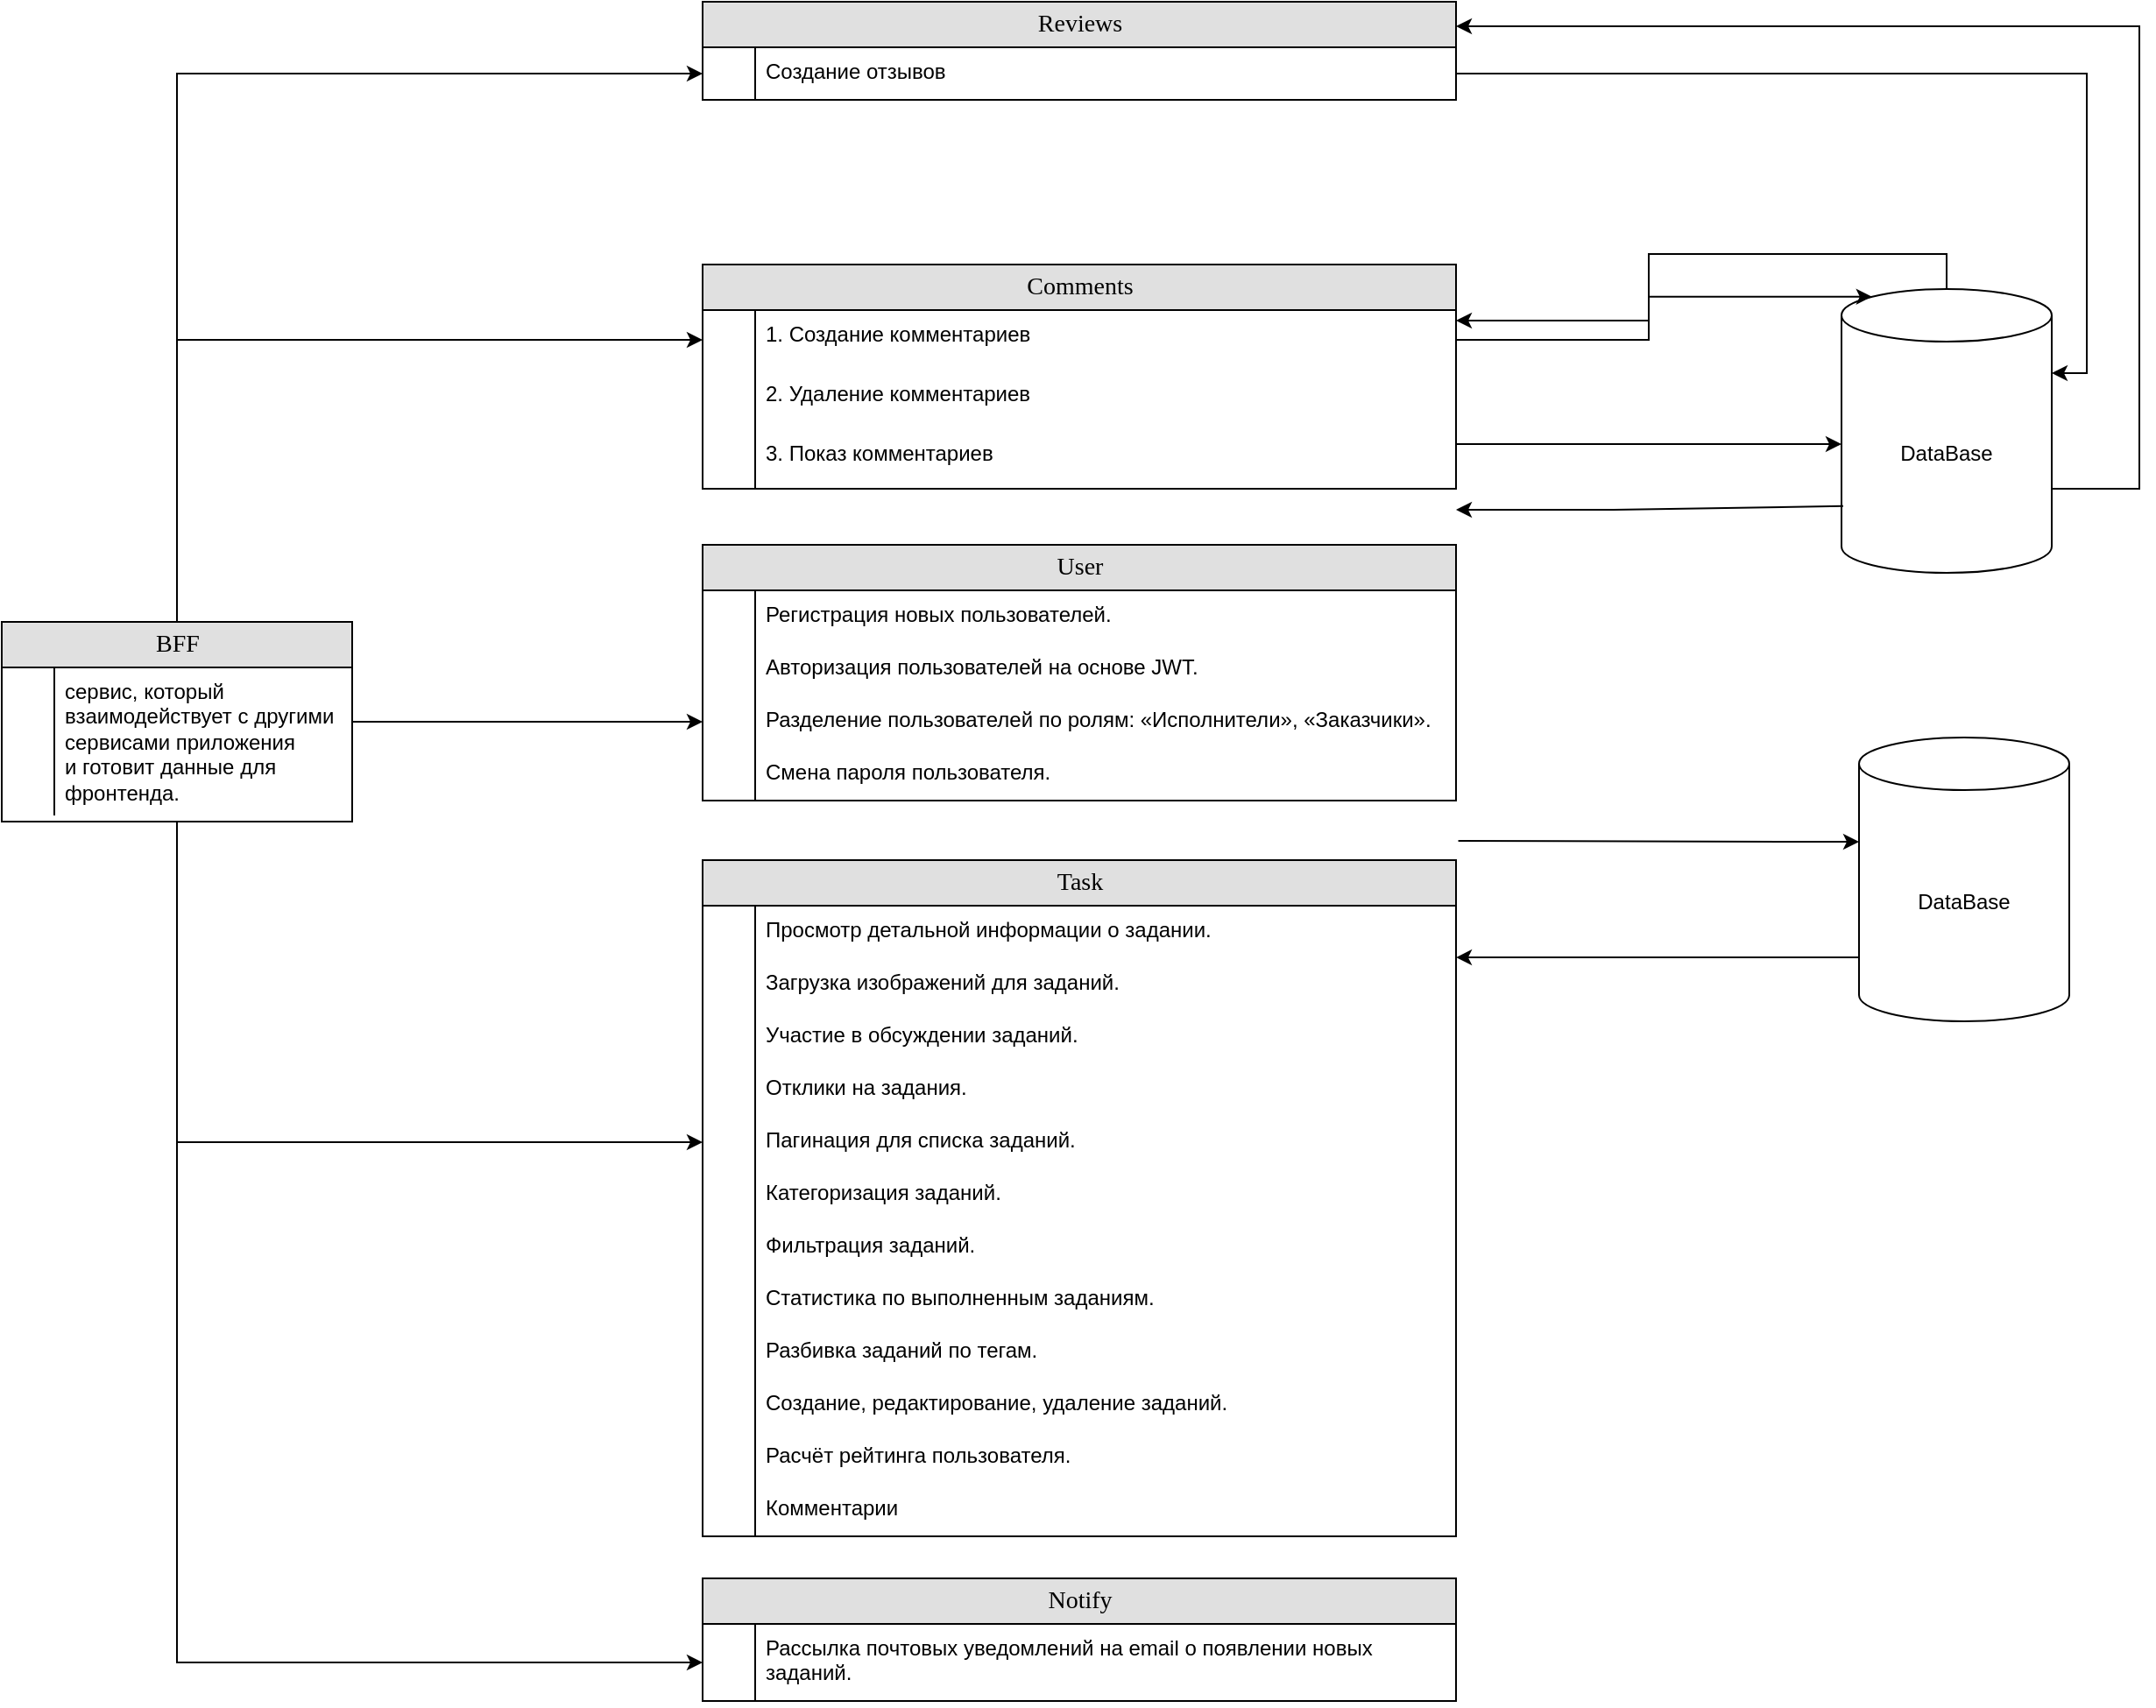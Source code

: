 <mxfile version="20.5.3" type="embed"><diagram name="Page-1" id="e56a1550-8fbb-45ad-956c-1786394a9013"><mxGraphModel dx="1129" dy="759" grid="1" gridSize="10" guides="1" tooltips="1" connect="1" arrows="1" fold="1" page="1" pageScale="1" pageWidth="2336" pageHeight="1654" background="none" math="0" shadow="0"><root><mxCell id="0"/><mxCell id="1" parent="0"/><mxCell id="2e49270ec7c68f3f-80" value="User" style="swimlane;html=1;fontStyle=0;childLayout=stackLayout;horizontal=1;startSize=26;fillColor=#e0e0e0;horizontalStack=0;resizeParent=1;resizeLast=0;collapsible=1;marginBottom=0;swimlaneFillColor=#ffffff;align=center;rounded=0;shadow=0;comic=0;labelBackgroundColor=none;strokeWidth=1;fontFamily=Verdana;fontSize=14" parent="1" vertex="1"><mxGeometry x="640" y="340" width="430" height="146" as="geometry"><mxRectangle x="640" y="130" width="200" height="30" as="alternateBounds"/></mxGeometry></mxCell><mxCell id="2e49270ec7c68f3f-83" value="Регистрация новых пользователей." style="shape=partialRectangle;top=0;left=0;right=0;bottom=0;html=1;align=left;verticalAlign=top;fillColor=none;spacingLeft=34;spacingRight=4;whiteSpace=wrap;overflow=hidden;rotatable=0;points=[[0,0.5],[1,0.5]];portConstraint=eastwest;dropTarget=0;" parent="2e49270ec7c68f3f-80" vertex="1"><mxGeometry y="26" width="430" height="30" as="geometry"/></mxCell><mxCell id="2e49270ec7c68f3f-84" value="" style="shape=partialRectangle;top=0;left=0;bottom=0;html=1;fillColor=none;align=left;verticalAlign=top;spacingLeft=4;spacingRight=4;whiteSpace=wrap;overflow=hidden;rotatable=0;points=[];portConstraint=eastwest;part=1;" parent="2e49270ec7c68f3f-83" vertex="1" connectable="0"><mxGeometry width="30" height="30" as="geometry"/></mxCell><mxCell id="2e49270ec7c68f3f-85" value="Авторизация пользователей на&amp;nbsp;основе JWT." style="shape=partialRectangle;top=0;left=0;right=0;bottom=0;html=1;align=left;verticalAlign=top;fillColor=none;spacingLeft=34;spacingRight=4;whiteSpace=wrap;overflow=hidden;rotatable=0;points=[[0,0.5],[1,0.5]];portConstraint=eastwest;dropTarget=0;" parent="2e49270ec7c68f3f-80" vertex="1"><mxGeometry y="56" width="430" height="30" as="geometry"/></mxCell><mxCell id="2e49270ec7c68f3f-86" value="" style="shape=partialRectangle;top=0;left=0;bottom=0;html=1;fillColor=none;align=left;verticalAlign=top;spacingLeft=4;spacingRight=4;whiteSpace=wrap;overflow=hidden;rotatable=0;points=[];portConstraint=eastwest;part=1;" parent="2e49270ec7c68f3f-85" vertex="1" connectable="0"><mxGeometry width="30" height="30.0" as="geometry"/></mxCell><mxCell id="uuqC0KZrG5aBGFZ0a199-29" value="Разделение пользователей по&amp;nbsp;ролям: «Исполнители», «Заказчики»." style="shape=partialRectangle;top=0;left=0;right=0;bottom=0;html=1;align=left;verticalAlign=top;fillColor=none;spacingLeft=34;spacingRight=4;whiteSpace=wrap;overflow=hidden;rotatable=0;points=[[0,0.5],[1,0.5]];portConstraint=eastwest;dropTarget=0;" parent="2e49270ec7c68f3f-80" vertex="1"><mxGeometry y="86" width="430" height="30" as="geometry"/></mxCell><mxCell id="uuqC0KZrG5aBGFZ0a199-30" value="" style="shape=partialRectangle;top=0;left=0;bottom=0;html=1;fillColor=none;align=left;verticalAlign=top;spacingLeft=4;spacingRight=4;whiteSpace=wrap;overflow=hidden;rotatable=0;points=[];portConstraint=eastwest;part=1;" parent="uuqC0KZrG5aBGFZ0a199-29" vertex="1" connectable="0"><mxGeometry width="30" height="30" as="geometry"/></mxCell><mxCell id="uuqC0KZrG5aBGFZ0a199-31" value="Смена пароля пользователя." style="shape=partialRectangle;top=0;left=0;right=0;bottom=0;html=1;align=left;verticalAlign=top;fillColor=none;spacingLeft=34;spacingRight=4;whiteSpace=wrap;overflow=hidden;rotatable=0;points=[[0,0.5],[1,0.5]];portConstraint=eastwest;dropTarget=0;" parent="2e49270ec7c68f3f-80" vertex="1"><mxGeometry y="116" width="430" height="30" as="geometry"/></mxCell><mxCell id="uuqC0KZrG5aBGFZ0a199-32" value="" style="shape=partialRectangle;top=0;left=0;bottom=0;html=1;fillColor=none;align=left;verticalAlign=top;spacingLeft=4;spacingRight=4;whiteSpace=wrap;overflow=hidden;rotatable=0;points=[];portConstraint=eastwest;part=1;" parent="uuqC0KZrG5aBGFZ0a199-31" vertex="1" connectable="0"><mxGeometry width="30" height="30" as="geometry"/></mxCell><mxCell id="uuqC0KZrG5aBGFZ0a199-18" value="Notify" style="swimlane;html=1;fontStyle=0;childLayout=stackLayout;horizontal=1;startSize=26;fillColor=#e0e0e0;horizontalStack=0;resizeParent=1;resizeLast=0;collapsible=1;marginBottom=0;swimlaneFillColor=#ffffff;align=center;rounded=0;shadow=0;comic=0;labelBackgroundColor=none;strokeWidth=1;fontFamily=Verdana;fontSize=14" parent="1" vertex="1"><mxGeometry x="640" y="930" width="430" height="70" as="geometry"><mxRectangle x="-120" y="40" width="200" height="30" as="alternateBounds"/></mxGeometry></mxCell><mxCell id="uuqC0KZrG5aBGFZ0a199-19" value="&lt;div&gt;Рассылка почтовых уведомлений на&amp;nbsp;email о&amp;nbsp;появлении новых заданий.&lt;/div&gt;" style="shape=partialRectangle;top=0;left=0;right=0;bottom=0;html=1;align=left;verticalAlign=top;fillColor=none;spacingLeft=34;spacingRight=4;whiteSpace=wrap;overflow=hidden;rotatable=0;points=[[0,0.5],[1,0.5]];portConstraint=eastwest;dropTarget=0;" parent="uuqC0KZrG5aBGFZ0a199-18" vertex="1"><mxGeometry y="26" width="430" height="44" as="geometry"/></mxCell><mxCell id="uuqC0KZrG5aBGFZ0a199-20" value="" style="shape=partialRectangle;top=0;left=0;bottom=0;html=1;fillColor=none;align=left;verticalAlign=top;spacingLeft=4;spacingRight=4;whiteSpace=wrap;overflow=hidden;rotatable=0;points=[];portConstraint=eastwest;part=1;" parent="uuqC0KZrG5aBGFZ0a199-19" vertex="1" connectable="0"><mxGeometry width="30" height="44.0" as="geometry"/></mxCell><mxCell id="uuqC0KZrG5aBGFZ0a199-33" value="Task" style="swimlane;html=1;fontStyle=0;childLayout=stackLayout;horizontal=1;startSize=26;fillColor=#e0e0e0;horizontalStack=0;resizeParent=1;resizeLast=0;collapsible=1;marginBottom=0;swimlaneFillColor=#ffffff;align=center;rounded=0;shadow=0;comic=0;labelBackgroundColor=none;strokeWidth=1;fontFamily=Verdana;fontSize=14" parent="1" vertex="1"><mxGeometry x="640" y="520" width="430" height="386" as="geometry"><mxRectangle x="-120" y="40" width="200" height="30" as="alternateBounds"/></mxGeometry></mxCell><mxCell id="uuqC0KZrG5aBGFZ0a199-34" value="Просмотр детальной информации о&amp;nbsp;задании." style="shape=partialRectangle;top=0;left=0;right=0;bottom=0;html=1;align=left;verticalAlign=top;fillColor=none;spacingLeft=34;spacingRight=4;whiteSpace=wrap;overflow=hidden;rotatable=0;points=[[0,0.5],[1,0.5]];portConstraint=eastwest;dropTarget=0;" parent="uuqC0KZrG5aBGFZ0a199-33" vertex="1"><mxGeometry y="26" width="430" height="30" as="geometry"/></mxCell><mxCell id="uuqC0KZrG5aBGFZ0a199-35" value="" style="shape=partialRectangle;top=0;left=0;bottom=0;html=1;fillColor=none;align=left;verticalAlign=top;spacingLeft=4;spacingRight=4;whiteSpace=wrap;overflow=hidden;rotatable=0;points=[];portConstraint=eastwest;part=1;" parent="uuqC0KZrG5aBGFZ0a199-34" vertex="1" connectable="0"><mxGeometry width="30" height="30" as="geometry"/></mxCell><mxCell id="uuqC0KZrG5aBGFZ0a199-36" value="Загрузка изображений для заданий." style="shape=partialRectangle;top=0;left=0;right=0;bottom=0;html=1;align=left;verticalAlign=top;fillColor=none;spacingLeft=34;spacingRight=4;whiteSpace=wrap;overflow=hidden;rotatable=0;points=[[0,0.5],[1,0.5]];portConstraint=eastwest;dropTarget=0;" parent="uuqC0KZrG5aBGFZ0a199-33" vertex="1"><mxGeometry y="56" width="430" height="30" as="geometry"/></mxCell><mxCell id="uuqC0KZrG5aBGFZ0a199-37" value="" style="shape=partialRectangle;top=0;left=0;bottom=0;html=1;fillColor=none;align=left;verticalAlign=top;spacingLeft=4;spacingRight=4;whiteSpace=wrap;overflow=hidden;rotatable=0;points=[];portConstraint=eastwest;part=1;" parent="uuqC0KZrG5aBGFZ0a199-36" vertex="1" connectable="0"><mxGeometry width="30" height="30.0" as="geometry"/></mxCell><mxCell id="uuqC0KZrG5aBGFZ0a199-38" value="Участие в&amp;nbsp;обсуждении заданий." style="shape=partialRectangle;top=0;left=0;right=0;bottom=0;html=1;align=left;verticalAlign=top;fillColor=none;spacingLeft=34;spacingRight=4;whiteSpace=wrap;overflow=hidden;rotatable=0;points=[[0,0.5],[1,0.5]];portConstraint=eastwest;dropTarget=0;" parent="uuqC0KZrG5aBGFZ0a199-33" vertex="1"><mxGeometry y="86" width="430" height="30" as="geometry"/></mxCell><mxCell id="uuqC0KZrG5aBGFZ0a199-39" value="" style="shape=partialRectangle;top=0;left=0;bottom=0;html=1;fillColor=none;align=left;verticalAlign=top;spacingLeft=4;spacingRight=4;whiteSpace=wrap;overflow=hidden;rotatable=0;points=[];portConstraint=eastwest;part=1;" parent="uuqC0KZrG5aBGFZ0a199-38" vertex="1" connectable="0"><mxGeometry width="30" height="30.0" as="geometry"/></mxCell><mxCell id="uuqC0KZrG5aBGFZ0a199-40" value="Отклики на&amp;nbsp;задания." style="shape=partialRectangle;top=0;left=0;right=0;bottom=0;html=1;align=left;verticalAlign=top;fillColor=none;spacingLeft=34;spacingRight=4;whiteSpace=wrap;overflow=hidden;rotatable=0;points=[[0,0.5],[1,0.5]];portConstraint=eastwest;dropTarget=0;" parent="uuqC0KZrG5aBGFZ0a199-33" vertex="1"><mxGeometry y="116" width="430" height="30" as="geometry"/></mxCell><mxCell id="uuqC0KZrG5aBGFZ0a199-41" value="" style="shape=partialRectangle;top=0;left=0;bottom=0;html=1;fillColor=none;align=left;verticalAlign=top;spacingLeft=4;spacingRight=4;whiteSpace=wrap;overflow=hidden;rotatable=0;points=[];portConstraint=eastwest;part=1;" parent="uuqC0KZrG5aBGFZ0a199-40" vertex="1" connectable="0"><mxGeometry width="30" height="30" as="geometry"/></mxCell><mxCell id="uuqC0KZrG5aBGFZ0a199-42" value="Пагинация для списка заданий." style="shape=partialRectangle;top=0;left=0;right=0;bottom=0;html=1;align=left;verticalAlign=top;fillColor=none;spacingLeft=34;spacingRight=4;whiteSpace=wrap;overflow=hidden;rotatable=0;points=[[0,0.5],[1,0.5]];portConstraint=eastwest;dropTarget=0;" parent="uuqC0KZrG5aBGFZ0a199-33" vertex="1"><mxGeometry y="146" width="430" height="30" as="geometry"/></mxCell><mxCell id="uuqC0KZrG5aBGFZ0a199-43" value="" style="shape=partialRectangle;top=0;left=0;bottom=0;html=1;fillColor=none;align=left;verticalAlign=top;spacingLeft=4;spacingRight=4;whiteSpace=wrap;overflow=hidden;rotatable=0;points=[];portConstraint=eastwest;part=1;" parent="uuqC0KZrG5aBGFZ0a199-42" vertex="1" connectable="0"><mxGeometry width="30" height="30" as="geometry"/></mxCell><mxCell id="uuqC0KZrG5aBGFZ0a199-44" value="Категоризация заданий." style="shape=partialRectangle;top=0;left=0;right=0;bottom=0;html=1;align=left;verticalAlign=top;fillColor=none;spacingLeft=34;spacingRight=4;whiteSpace=wrap;overflow=hidden;rotatable=0;points=[[0,0.5],[1,0.5]];portConstraint=eastwest;dropTarget=0;" parent="uuqC0KZrG5aBGFZ0a199-33" vertex="1"><mxGeometry y="176" width="430" height="30" as="geometry"/></mxCell><mxCell id="uuqC0KZrG5aBGFZ0a199-45" value="" style="shape=partialRectangle;top=0;left=0;bottom=0;html=1;fillColor=none;align=left;verticalAlign=top;spacingLeft=4;spacingRight=4;whiteSpace=wrap;overflow=hidden;rotatable=0;points=[];portConstraint=eastwest;part=1;" parent="uuqC0KZrG5aBGFZ0a199-44" vertex="1" connectable="0"><mxGeometry width="30" height="30" as="geometry"/></mxCell><mxCell id="uuqC0KZrG5aBGFZ0a199-46" value="Фильтрация заданий." style="shape=partialRectangle;top=0;left=0;right=0;bottom=0;html=1;align=left;verticalAlign=top;fillColor=none;spacingLeft=34;spacingRight=4;whiteSpace=wrap;overflow=hidden;rotatable=0;points=[[0,0.5],[1,0.5]];portConstraint=eastwest;dropTarget=0;" parent="uuqC0KZrG5aBGFZ0a199-33" vertex="1"><mxGeometry y="206" width="430" height="30" as="geometry"/></mxCell><mxCell id="uuqC0KZrG5aBGFZ0a199-47" value="" style="shape=partialRectangle;top=0;left=0;bottom=0;html=1;fillColor=none;align=left;verticalAlign=top;spacingLeft=4;spacingRight=4;whiteSpace=wrap;overflow=hidden;rotatable=0;points=[];portConstraint=eastwest;part=1;" parent="uuqC0KZrG5aBGFZ0a199-46" vertex="1" connectable="0"><mxGeometry width="30" height="30" as="geometry"/></mxCell><mxCell id="uuqC0KZrG5aBGFZ0a199-48" value="Статистика по&amp;nbsp;выполненным заданиям." style="shape=partialRectangle;top=0;left=0;right=0;bottom=0;html=1;align=left;verticalAlign=top;fillColor=none;spacingLeft=34;spacingRight=4;whiteSpace=wrap;overflow=hidden;rotatable=0;points=[[0,0.5],[1,0.5]];portConstraint=eastwest;dropTarget=0;" parent="uuqC0KZrG5aBGFZ0a199-33" vertex="1"><mxGeometry y="236" width="430" height="30" as="geometry"/></mxCell><mxCell id="uuqC0KZrG5aBGFZ0a199-49" value="" style="shape=partialRectangle;top=0;left=0;bottom=0;html=1;fillColor=none;align=left;verticalAlign=top;spacingLeft=4;spacingRight=4;whiteSpace=wrap;overflow=hidden;rotatable=0;points=[];portConstraint=eastwest;part=1;" parent="uuqC0KZrG5aBGFZ0a199-48" vertex="1" connectable="0"><mxGeometry width="30" height="30" as="geometry"/></mxCell><mxCell id="uuqC0KZrG5aBGFZ0a199-50" value="Разбивка заданий по&amp;nbsp;тегам." style="shape=partialRectangle;top=0;left=0;right=0;bottom=0;html=1;align=left;verticalAlign=top;fillColor=none;spacingLeft=34;spacingRight=4;whiteSpace=wrap;overflow=hidden;rotatable=0;points=[[0,0.5],[1,0.5]];portConstraint=eastwest;dropTarget=0;" parent="uuqC0KZrG5aBGFZ0a199-33" vertex="1"><mxGeometry y="266" width="430" height="30" as="geometry"/></mxCell><mxCell id="uuqC0KZrG5aBGFZ0a199-51" value="" style="shape=partialRectangle;top=0;left=0;bottom=0;html=1;fillColor=none;align=left;verticalAlign=top;spacingLeft=4;spacingRight=4;whiteSpace=wrap;overflow=hidden;rotatable=0;points=[];portConstraint=eastwest;part=1;" parent="uuqC0KZrG5aBGFZ0a199-50" vertex="1" connectable="0"><mxGeometry width="30" height="30" as="geometry"/></mxCell><mxCell id="uuqC0KZrG5aBGFZ0a199-52" value="Создание, редактирование, удаление заданий." style="shape=partialRectangle;top=0;left=0;right=0;bottom=0;html=1;align=left;verticalAlign=top;fillColor=none;spacingLeft=34;spacingRight=4;whiteSpace=wrap;overflow=hidden;rotatable=0;points=[[0,0.5],[1,0.5]];portConstraint=eastwest;dropTarget=0;" parent="uuqC0KZrG5aBGFZ0a199-33" vertex="1"><mxGeometry y="296" width="430" height="30" as="geometry"/></mxCell><mxCell id="uuqC0KZrG5aBGFZ0a199-53" value="" style="shape=partialRectangle;top=0;left=0;bottom=0;html=1;fillColor=none;align=left;verticalAlign=top;spacingLeft=4;spacingRight=4;whiteSpace=wrap;overflow=hidden;rotatable=0;points=[];portConstraint=eastwest;part=1;" parent="uuqC0KZrG5aBGFZ0a199-52" vertex="1" connectable="0"><mxGeometry width="30" height="30" as="geometry"/></mxCell><mxCell id="uuqC0KZrG5aBGFZ0a199-54" value="Расчёт рейтинга пользователя." style="shape=partialRectangle;top=0;left=0;right=0;bottom=0;html=1;align=left;verticalAlign=top;fillColor=none;spacingLeft=34;spacingRight=4;whiteSpace=wrap;overflow=hidden;rotatable=0;points=[[0,0.5],[1,0.5]];portConstraint=eastwest;dropTarget=0;" parent="uuqC0KZrG5aBGFZ0a199-33" vertex="1"><mxGeometry y="326" width="430" height="30" as="geometry"/></mxCell><mxCell id="uuqC0KZrG5aBGFZ0a199-55" value="" style="shape=partialRectangle;top=0;left=0;bottom=0;html=1;fillColor=none;align=left;verticalAlign=top;spacingLeft=4;spacingRight=4;whiteSpace=wrap;overflow=hidden;rotatable=0;points=[];portConstraint=eastwest;part=1;" parent="uuqC0KZrG5aBGFZ0a199-54" vertex="1" connectable="0"><mxGeometry width="30" height="30" as="geometry"/></mxCell><mxCell id="_kQqglkAi7SYeofBaEFN-9" value="Комментарии" style="shape=partialRectangle;top=0;left=0;right=0;bottom=0;html=1;align=left;verticalAlign=top;fillColor=none;spacingLeft=34;spacingRight=4;whiteSpace=wrap;overflow=hidden;rotatable=0;points=[[0,0.5],[1,0.5]];portConstraint=eastwest;dropTarget=0;" parent="uuqC0KZrG5aBGFZ0a199-33" vertex="1"><mxGeometry y="356" width="430" height="30" as="geometry"/></mxCell><mxCell id="_kQqglkAi7SYeofBaEFN-10" value="" style="shape=partialRectangle;top=0;left=0;bottom=0;html=1;fillColor=none;align=left;verticalAlign=top;spacingLeft=4;spacingRight=4;whiteSpace=wrap;overflow=hidden;rotatable=0;points=[];portConstraint=eastwest;part=1;" parent="_kQqglkAi7SYeofBaEFN-9" vertex="1" connectable="0"><mxGeometry width="30" height="30" as="geometry"/></mxCell><mxCell id="RA22GNqbnZ4hBdpOOUxH-18" style="edgeStyle=orthogonalEdgeStyle;rounded=0;orthogonalLoop=1;jettySize=auto;html=1;exitX=0.5;exitY=0;exitDx=0;exitDy=0;exitPerimeter=0;entryX=1;entryY=0.25;entryDx=0;entryDy=0;" parent="1" source="_kQqglkAi7SYeofBaEFN-11" target="RA22GNqbnZ4hBdpOOUxH-13" edge="1"><mxGeometry relative="1" as="geometry"/></mxCell><mxCell id="RA22GNqbnZ4hBdpOOUxH-23" style="edgeStyle=orthogonalEdgeStyle;rounded=0;orthogonalLoop=1;jettySize=auto;html=1;exitX=1;exitY=0;exitDx=0;exitDy=114;exitPerimeter=0;entryX=1;entryY=0.25;entryDx=0;entryDy=0;" parent="1" source="_kQqglkAi7SYeofBaEFN-11" target="RA22GNqbnZ4hBdpOOUxH-1" edge="1"><mxGeometry relative="1" as="geometry"><Array as="points"><mxPoint x="1460" y="308"/><mxPoint x="1460" y="44"/></Array></mxGeometry></mxCell><mxCell id="_kQqglkAi7SYeofBaEFN-11" value="DataBase" style="shape=cylinder3;whiteSpace=wrap;html=1;boundedLbl=1;backgroundOutline=1;size=15;" parent="1" vertex="1"><mxGeometry x="1290" y="194" width="120" height="162" as="geometry"/></mxCell><mxCell id="_kQqglkAi7SYeofBaEFN-42" value="" style="edgeStyle=orthogonalEdgeStyle;rounded=0;orthogonalLoop=1;jettySize=auto;html=1;entryX=0;entryY=0.5;entryDx=0;entryDy=0;" parent="1" source="_kQqglkAi7SYeofBaEFN-24" target="uuqC0KZrG5aBGFZ0a199-29" edge="1"><mxGeometry relative="1" as="geometry"><mxPoint x="255" y="320" as="targetPoint"/></mxGeometry></mxCell><mxCell id="_kQqglkAi7SYeofBaEFN-46" value="" style="edgeStyle=orthogonalEdgeStyle;rounded=0;orthogonalLoop=1;jettySize=auto;html=1;entryX=0;entryY=0.5;entryDx=0;entryDy=0;" parent="1" source="_kQqglkAi7SYeofBaEFN-24" target="uuqC0KZrG5aBGFZ0a199-42" edge="1"><mxGeometry relative="1" as="geometry"><mxPoint x="320" y="505" as="targetPoint"/></mxGeometry></mxCell><mxCell id="_kQqglkAi7SYeofBaEFN-51" value="" style="edgeStyle=orthogonalEdgeStyle;rounded=0;orthogonalLoop=1;jettySize=auto;html=1;entryX=0;entryY=0.5;entryDx=0;entryDy=0;" parent="1" source="_kQqglkAi7SYeofBaEFN-24" target="uuqC0KZrG5aBGFZ0a199-19" edge="1"><mxGeometry relative="1" as="geometry"><mxPoint x="140" y="646" as="targetPoint"/></mxGeometry></mxCell><mxCell id="RA22GNqbnZ4hBdpOOUxH-12" style="edgeStyle=orthogonalEdgeStyle;rounded=0;orthogonalLoop=1;jettySize=auto;html=1;exitX=0.5;exitY=0;exitDx=0;exitDy=0;entryX=0;entryY=0.5;entryDx=0;entryDy=0;" parent="1" source="_kQqglkAi7SYeofBaEFN-24" target="RA22GNqbnZ4hBdpOOUxH-10" edge="1"><mxGeometry relative="1" as="geometry"/></mxCell><mxCell id="RA22GNqbnZ4hBdpOOUxH-16" style="edgeStyle=orthogonalEdgeStyle;rounded=0;orthogonalLoop=1;jettySize=auto;html=1;entryX=0;entryY=0.5;entryDx=0;entryDy=0;" parent="1" source="_kQqglkAi7SYeofBaEFN-24" target="RA22GNqbnZ4hBdpOOUxH-14" edge="1"><mxGeometry relative="1" as="geometry"/></mxCell><mxCell id="_kQqglkAi7SYeofBaEFN-24" value="BFF" style="swimlane;html=1;fontStyle=0;childLayout=stackLayout;horizontal=1;startSize=26;fillColor=#e0e0e0;horizontalStack=0;resizeParent=1;resizeLast=0;collapsible=1;marginBottom=0;swimlaneFillColor=#ffffff;align=center;rounded=0;shadow=0;comic=0;labelBackgroundColor=none;strokeWidth=1;fontFamily=Verdana;fontSize=14" parent="1" vertex="1"><mxGeometry x="240" y="384" width="200" height="114" as="geometry"><mxRectangle x="-120" y="40" width="200" height="30" as="alternateBounds"/></mxGeometry></mxCell><mxCell id="_kQqglkAi7SYeofBaEFN-25" value="&lt;div&gt;сервис, который взаимодействует с&amp;nbsp;другими сервисами приложения и&amp;nbsp;готовит данные для фронтенда.&lt;/div&gt;" style="shape=partialRectangle;top=0;left=0;right=0;bottom=0;html=1;align=left;verticalAlign=top;fillColor=none;spacingLeft=34;spacingRight=4;whiteSpace=wrap;overflow=hidden;rotatable=0;points=[[0,0.5],[1,0.5]];portConstraint=eastwest;dropTarget=0;" parent="_kQqglkAi7SYeofBaEFN-24" vertex="1"><mxGeometry y="26" width="200" height="84" as="geometry"/></mxCell><mxCell id="_kQqglkAi7SYeofBaEFN-26" value="" style="shape=partialRectangle;top=0;left=0;bottom=0;html=1;fillColor=none;align=left;verticalAlign=top;spacingLeft=4;spacingRight=4;whiteSpace=wrap;overflow=hidden;rotatable=0;points=[];portConstraint=eastwest;part=1;" parent="_kQqglkAi7SYeofBaEFN-25" vertex="1" connectable="0"><mxGeometry width="30" height="84.0" as="geometry"/></mxCell><mxCell id="_kQqglkAi7SYeofBaEFN-30" value="" style="endArrow=classic;html=1;rounded=0;" parent="1" edge="1"><mxGeometry width="50" height="50" relative="1" as="geometry"><mxPoint x="1070" y="282.5" as="sourcePoint"/><mxPoint x="1290" y="282.5" as="targetPoint"/><Array as="points"/></mxGeometry></mxCell><mxCell id="_kQqglkAi7SYeofBaEFN-32" value="" style="endArrow=classic;html=1;rounded=0;exitX=0.008;exitY=0.765;exitDx=0;exitDy=0;exitPerimeter=0;" parent="1" source="_kQqglkAi7SYeofBaEFN-11" edge="1"><mxGeometry width="50" height="50" relative="1" as="geometry"><mxPoint x="1081.29" y="250" as="sourcePoint"/><mxPoint x="1070" y="320" as="targetPoint"/><Array as="points"><mxPoint x="1160" y="320"/></Array></mxGeometry></mxCell><mxCell id="_kQqglkAi7SYeofBaEFN-33" value="DataBase" style="shape=cylinder3;whiteSpace=wrap;html=1;boundedLbl=1;backgroundOutline=1;size=15;" parent="1" vertex="1"><mxGeometry x="1300" y="450" width="120" height="162" as="geometry"/></mxCell><mxCell id="_kQqglkAi7SYeofBaEFN-34" value="" style="endArrow=classic;html=1;rounded=0;entryX=0;entryY=0;entryDx=0;entryDy=48.0;entryPerimeter=0;exitX=1.003;exitY=0.183;exitDx=0;exitDy=0;exitPerimeter=0;" parent="1" edge="1"><mxGeometry width="50" height="50" relative="1" as="geometry"><mxPoint x="1071.29" y="509.03" as="sourcePoint"/><mxPoint x="1300" y="509.54" as="targetPoint"/></mxGeometry></mxCell><mxCell id="_kQqglkAi7SYeofBaEFN-35" value="" style="endArrow=classic;html=1;rounded=0;exitX=0;exitY=0;exitDx=0;exitDy=114.0;exitPerimeter=0;" parent="1" edge="1"><mxGeometry width="50" height="50" relative="1" as="geometry"><mxPoint x="1300" y="575.54" as="sourcePoint"/><mxPoint x="1070" y="575.54" as="targetPoint"/></mxGeometry></mxCell><mxCell id="RA22GNqbnZ4hBdpOOUxH-1" value="Reviews" style="swimlane;html=1;fontStyle=0;childLayout=stackLayout;horizontal=1;startSize=26;fillColor=#e0e0e0;horizontalStack=0;resizeParent=1;resizeLast=0;collapsible=1;marginBottom=0;swimlaneFillColor=#ffffff;align=center;rounded=0;shadow=0;comic=0;labelBackgroundColor=none;strokeWidth=1;fontFamily=Verdana;fontSize=14" parent="1" vertex="1"><mxGeometry x="640" y="30" width="430" height="56" as="geometry"><mxRectangle x="640" y="130" width="200" height="30" as="alternateBounds"/></mxGeometry></mxCell><mxCell id="RA22GNqbnZ4hBdpOOUxH-10" value="Создание отзывов" style="shape=partialRectangle;top=0;left=0;right=0;bottom=0;html=1;align=left;verticalAlign=top;fillColor=none;spacingLeft=34;spacingRight=4;whiteSpace=wrap;overflow=hidden;rotatable=0;points=[[0,0.5],[1,0.5]];portConstraint=eastwest;dropTarget=0;" parent="RA22GNqbnZ4hBdpOOUxH-1" vertex="1"><mxGeometry y="26" width="430" height="30" as="geometry"/></mxCell><mxCell id="RA22GNqbnZ4hBdpOOUxH-11" value="" style="shape=partialRectangle;top=0;left=0;bottom=0;html=1;fillColor=none;align=left;verticalAlign=top;spacingLeft=4;spacingRight=4;whiteSpace=wrap;overflow=hidden;rotatable=0;points=[];portConstraint=eastwest;part=1;" parent="RA22GNqbnZ4hBdpOOUxH-10" vertex="1" connectable="0"><mxGeometry width="30" height="30" as="geometry"/></mxCell><mxCell id="RA22GNqbnZ4hBdpOOUxH-13" value="Comments" style="swimlane;html=1;fontStyle=0;childLayout=stackLayout;horizontal=1;startSize=26;fillColor=#e0e0e0;horizontalStack=0;resizeParent=1;resizeLast=0;collapsible=1;marginBottom=0;swimlaneFillColor=#ffffff;align=center;rounded=0;shadow=0;comic=0;labelBackgroundColor=none;strokeWidth=1;fontFamily=Verdana;fontSize=14" parent="1" vertex="1"><mxGeometry x="640" y="180" width="430" height="128" as="geometry"><mxRectangle x="-120" y="40" width="200" height="30" as="alternateBounds"/></mxGeometry></mxCell><mxCell id="RA22GNqbnZ4hBdpOOUxH-14" value="1. Создание комментариев" style="shape=partialRectangle;top=0;left=0;right=0;bottom=0;html=1;align=left;verticalAlign=top;fillColor=none;spacingLeft=34;spacingRight=4;whiteSpace=wrap;overflow=hidden;rotatable=0;points=[[0,0.5],[1,0.5]];portConstraint=eastwest;dropTarget=0;" parent="RA22GNqbnZ4hBdpOOUxH-13" vertex="1"><mxGeometry y="26" width="430" height="34" as="geometry"/></mxCell><mxCell id="RA22GNqbnZ4hBdpOOUxH-15" value="" style="shape=partialRectangle;top=0;left=0;bottom=0;html=1;fillColor=none;align=left;verticalAlign=top;spacingLeft=4;spacingRight=4;whiteSpace=wrap;overflow=hidden;rotatable=0;points=[];portConstraint=eastwest;part=1;" parent="RA22GNqbnZ4hBdpOOUxH-14" vertex="1" connectable="0"><mxGeometry width="30" height="34.0" as="geometry"/></mxCell><mxCell id="2" value="2. Удаление комментариев" style="shape=partialRectangle;top=0;left=0;right=0;bottom=0;html=1;align=left;verticalAlign=top;fillColor=none;spacingLeft=34;spacingRight=4;whiteSpace=wrap;overflow=hidden;rotatable=0;points=[[0,0.5],[1,0.5]];portConstraint=eastwest;dropTarget=0;" vertex="1" parent="RA22GNqbnZ4hBdpOOUxH-13"><mxGeometry y="60" width="430" height="34" as="geometry"/></mxCell><mxCell id="3" value="" style="shape=partialRectangle;top=0;left=0;bottom=0;html=1;fillColor=none;align=left;verticalAlign=top;spacingLeft=4;spacingRight=4;whiteSpace=wrap;overflow=hidden;rotatable=0;points=[];portConstraint=eastwest;part=1;" vertex="1" connectable="0" parent="2"><mxGeometry width="30" height="34.0" as="geometry"/></mxCell><mxCell id="4" value="3. Показ комментариев" style="shape=partialRectangle;top=0;left=0;right=0;bottom=0;html=1;align=left;verticalAlign=top;fillColor=none;spacingLeft=34;spacingRight=4;whiteSpace=wrap;overflow=hidden;rotatable=0;points=[[0,0.5],[1,0.5]];portConstraint=eastwest;dropTarget=0;" vertex="1" parent="RA22GNqbnZ4hBdpOOUxH-13"><mxGeometry y="94" width="430" height="34" as="geometry"/></mxCell><mxCell id="5" value="" style="shape=partialRectangle;top=0;left=0;bottom=0;html=1;fillColor=none;align=left;verticalAlign=top;spacingLeft=4;spacingRight=4;whiteSpace=wrap;overflow=hidden;rotatable=0;points=[];portConstraint=eastwest;part=1;" vertex="1" connectable="0" parent="4"><mxGeometry width="30" height="34.0" as="geometry"/></mxCell><mxCell id="RA22GNqbnZ4hBdpOOUxH-17" style="edgeStyle=orthogonalEdgeStyle;rounded=0;orthogonalLoop=1;jettySize=auto;html=1;exitX=1;exitY=0.5;exitDx=0;exitDy=0;entryX=0.145;entryY=0;entryDx=0;entryDy=4.35;entryPerimeter=0;" parent="1" source="RA22GNqbnZ4hBdpOOUxH-14" target="_kQqglkAi7SYeofBaEFN-11" edge="1"><mxGeometry relative="1" as="geometry"/></mxCell><mxCell id="RA22GNqbnZ4hBdpOOUxH-22" style="edgeStyle=orthogonalEdgeStyle;rounded=0;orthogonalLoop=1;jettySize=auto;html=1;exitX=1;exitY=0.5;exitDx=0;exitDy=0;entryX=1;entryY=0;entryDx=0;entryDy=48;entryPerimeter=0;" parent="1" source="RA22GNqbnZ4hBdpOOUxH-10" target="_kQqglkAi7SYeofBaEFN-11" edge="1"><mxGeometry relative="1" as="geometry"/></mxCell></root></mxGraphModel></diagram></mxfile>